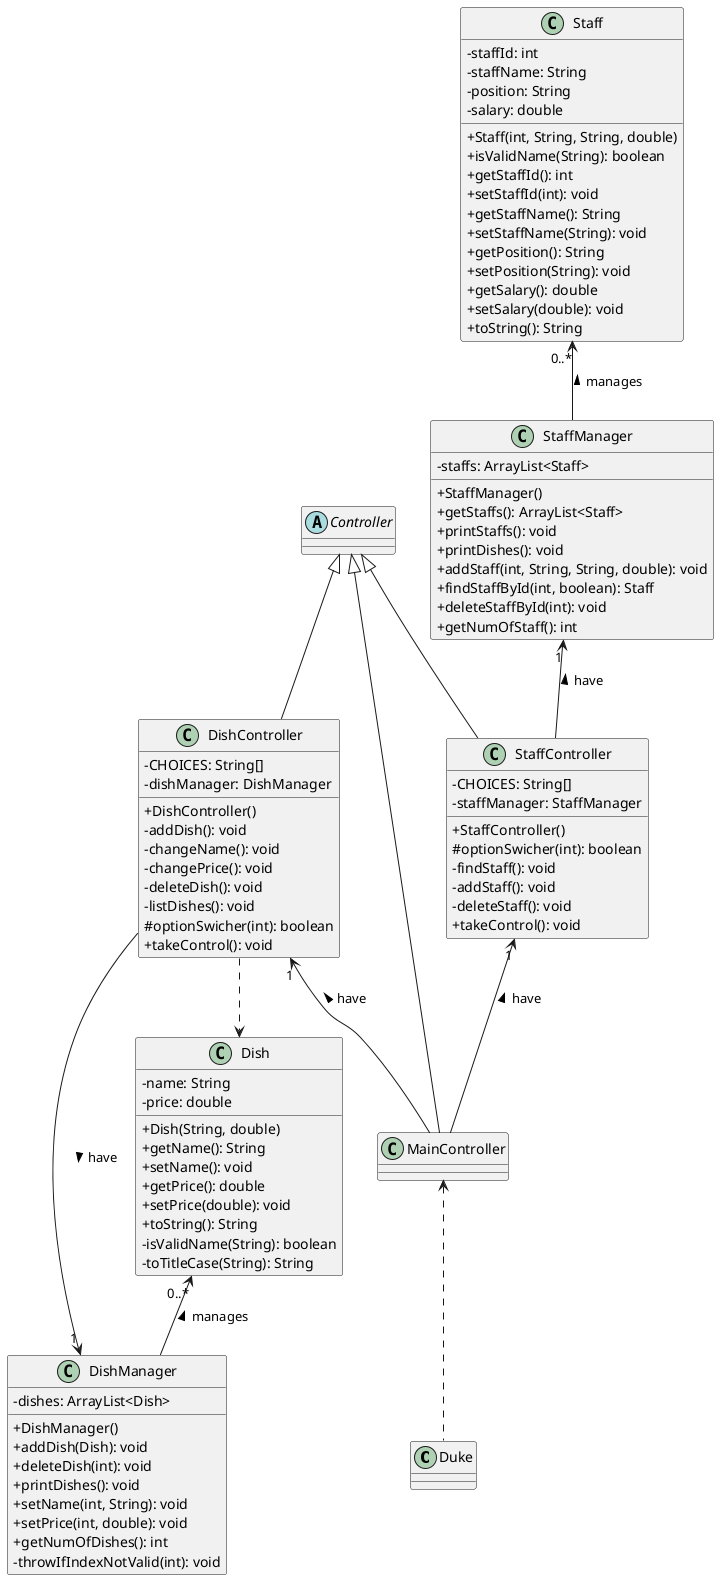 @startuml
'https://plantuml.com/class-diagram
skinparam classAttributeIconSize 0

class Duke {

}

class MainController {

}
MainController <.. Duke
Controller <|-- MainController
DishController "1" <-- MainController: have <

abstract class Controller {

}


class Dish {
    -name: String
    -price: double
    +Dish(String, double)
    +getName(): String
    +setName(): void
    +getPrice(): double
    +setPrice(double): void
    +toString(): String
    -isValidName(String): boolean
    -toTitleCase(String): String
}

class DishManager {
    -dishes: ArrayList<Dish>
    +DishManager()
    +addDish(Dish): void
    +deleteDish(int): void
    +printDishes(): void
    +setName(int, String): void
    +setPrice(int, double): void
    +getNumOfDishes(): int
    -throwIfIndexNotValid(int): void
}
Controller <|-- DishController


class DishController {
    -CHOICES: String[]
    -dishManager: DishManager
    +DishController()
    -addDish(): void
    -changeName(): void
    -changePrice(): void
    -deleteDish(): void
    -listDishes(): void
    #optionSwicher(int): boolean
    +takeControl(): void
}


Dish "0..*" <-- DishManager: manages <

DishManager "1" <-- DishController: have <

DishController .-> Dish

class Staff {
    -staffId: int
    -staffName: String
    -position: String
    -salary: double
    +Staff(int, String, String, double)
    +isValidName(String): boolean
    +getStaffId(): int
    +setStaffId(int): void
    +getStaffName(): String
    +setStaffName(String): void
    +getPosition(): String
    +setPosition(String): void
    +getSalary(): double
    +setSalary(double): void
    +toString(): String
}

class StaffManager {
    -staffs: ArrayList<Staff>
    +StaffManager()
    +getStaffs(): ArrayList<Staff>
    +printStaffs(): void
    +printDishes(): void
    +addStaff(int, String, String, double): void
    +findStaffById(int, boolean): Staff
    +deleteStaffById(int): void
    +getNumOfStaff(): int
}

class StaffController {
    -CHOICES: String[]
    -staffManager: StaffManager
    +StaffController()
    #optionSwicher(int): boolean
    -findStaff(): void
    -addStaff(): void
    -deleteStaff(): void
    +takeControl(): void
}

Controller <|-- StaffController

StaffController "1" <-- MainController: have <

Staff "0..*" <-- StaffManager: manages <

StaffManager "1" <-- StaffController: have <

@enduml
